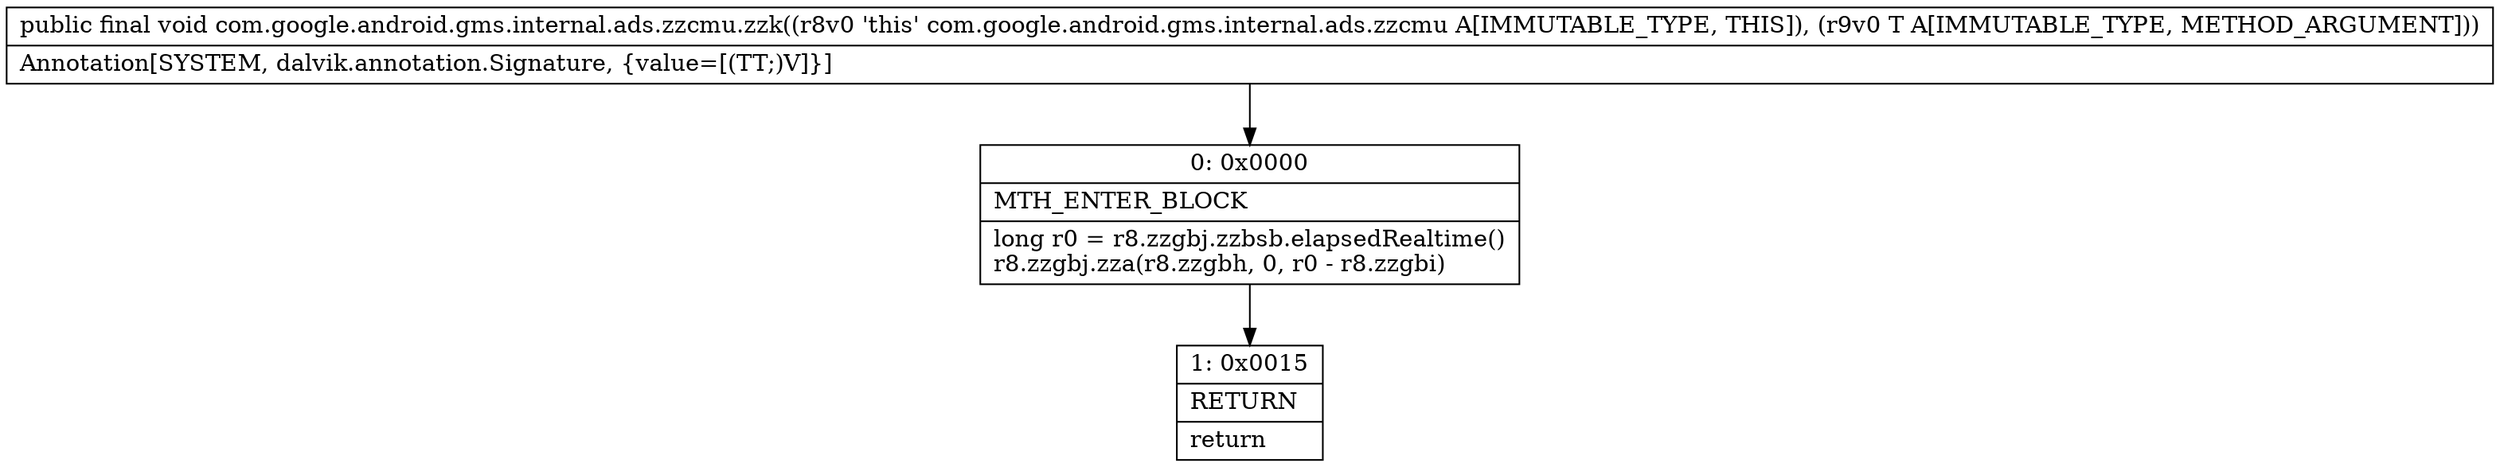 digraph "CFG forcom.google.android.gms.internal.ads.zzcmu.zzk(Ljava\/lang\/Object;)V" {
Node_0 [shape=record,label="{0\:\ 0x0000|MTH_ENTER_BLOCK\l|long r0 = r8.zzgbj.zzbsb.elapsedRealtime()\lr8.zzgbj.zza(r8.zzgbh, 0, r0 \- r8.zzgbi)\l}"];
Node_1 [shape=record,label="{1\:\ 0x0015|RETURN\l|return\l}"];
MethodNode[shape=record,label="{public final void com.google.android.gms.internal.ads.zzcmu.zzk((r8v0 'this' com.google.android.gms.internal.ads.zzcmu A[IMMUTABLE_TYPE, THIS]), (r9v0 T A[IMMUTABLE_TYPE, METHOD_ARGUMENT]))  | Annotation[SYSTEM, dalvik.annotation.Signature, \{value=[(TT;)V]\}]\l}"];
MethodNode -> Node_0;
Node_0 -> Node_1;
}

